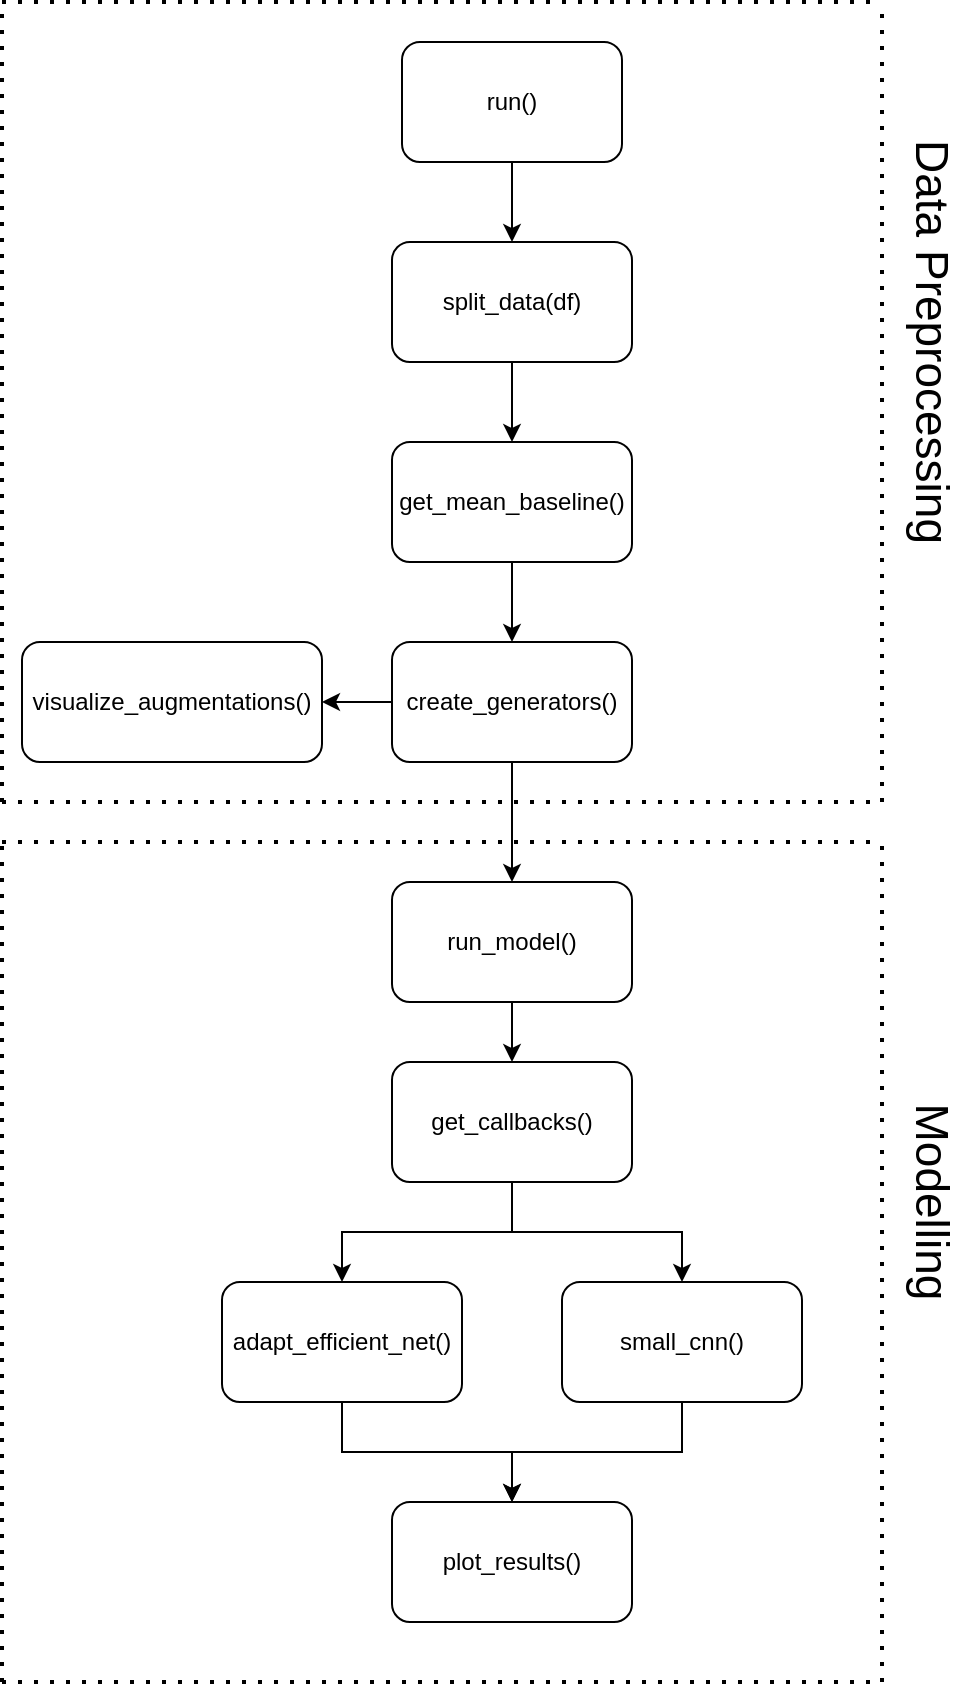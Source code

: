 <mxfile version="13.7.9" type="device"><diagram id="1RaxXPUDDDdpjWn7vl8Z" name="Seite-1"><mxGraphModel dx="1899" dy="792" grid="1" gridSize="10" guides="1" tooltips="1" connect="1" arrows="1" fold="1" page="1" pageScale="1" pageWidth="827" pageHeight="1169" math="0" shadow="0"><root><mxCell id="0"/><mxCell id="1" parent="0"/><mxCell id="1TwACKfhIlemzsUj5eL_-41" style="edgeStyle=orthogonalEdgeStyle;rounded=0;orthogonalLoop=1;jettySize=auto;html=1;fontSize=23;" edge="1" parent="1" source="1TwACKfhIlemzsUj5eL_-1" target="1TwACKfhIlemzsUj5eL_-2"><mxGeometry relative="1" as="geometry"/></mxCell><mxCell id="1TwACKfhIlemzsUj5eL_-1" value="run()" style="rounded=1;whiteSpace=wrap;html=1;" vertex="1" parent="1"><mxGeometry x="100" y="130" width="110" height="60" as="geometry"/></mxCell><mxCell id="1TwACKfhIlemzsUj5eL_-42" style="edgeStyle=orthogonalEdgeStyle;rounded=0;orthogonalLoop=1;jettySize=auto;html=1;fontSize=23;" edge="1" parent="1" source="1TwACKfhIlemzsUj5eL_-2" target="1TwACKfhIlemzsUj5eL_-3"><mxGeometry relative="1" as="geometry"/></mxCell><mxCell id="1TwACKfhIlemzsUj5eL_-2" value="split_data(df)" style="rounded=1;whiteSpace=wrap;html=1;" vertex="1" parent="1"><mxGeometry x="95" y="230" width="120" height="60" as="geometry"/></mxCell><mxCell id="1TwACKfhIlemzsUj5eL_-43" style="edgeStyle=orthogonalEdgeStyle;rounded=0;orthogonalLoop=1;jettySize=auto;html=1;fontSize=23;" edge="1" parent="1" source="1TwACKfhIlemzsUj5eL_-3" target="1TwACKfhIlemzsUj5eL_-4"><mxGeometry relative="1" as="geometry"/></mxCell><mxCell id="1TwACKfhIlemzsUj5eL_-3" value="get_mean_baseline()" style="rounded=1;whiteSpace=wrap;html=1;" vertex="1" parent="1"><mxGeometry x="95" y="330" width="120" height="60" as="geometry"/></mxCell><mxCell id="1TwACKfhIlemzsUj5eL_-44" style="edgeStyle=orthogonalEdgeStyle;rounded=0;orthogonalLoop=1;jettySize=auto;html=1;fontSize=23;" edge="1" parent="1" source="1TwACKfhIlemzsUj5eL_-4" target="1TwACKfhIlemzsUj5eL_-5"><mxGeometry relative="1" as="geometry"/></mxCell><mxCell id="1TwACKfhIlemzsUj5eL_-45" style="edgeStyle=orthogonalEdgeStyle;rounded=0;orthogonalLoop=1;jettySize=auto;html=1;fontSize=23;" edge="1" parent="1" source="1TwACKfhIlemzsUj5eL_-4" target="1TwACKfhIlemzsUj5eL_-6"><mxGeometry relative="1" as="geometry"/></mxCell><mxCell id="1TwACKfhIlemzsUj5eL_-4" value="create_generators()" style="rounded=1;whiteSpace=wrap;html=1;" vertex="1" parent="1"><mxGeometry x="95" y="430" width="120" height="60" as="geometry"/></mxCell><mxCell id="1TwACKfhIlemzsUj5eL_-5" value="visualize_augmentations()" style="rounded=1;whiteSpace=wrap;html=1;" vertex="1" parent="1"><mxGeometry x="-90" y="430" width="150" height="60" as="geometry"/></mxCell><mxCell id="1TwACKfhIlemzsUj5eL_-46" style="edgeStyle=orthogonalEdgeStyle;rounded=0;orthogonalLoop=1;jettySize=auto;html=1;fontSize=23;" edge="1" parent="1" source="1TwACKfhIlemzsUj5eL_-6" target="1TwACKfhIlemzsUj5eL_-12"><mxGeometry relative="1" as="geometry"/></mxCell><mxCell id="1TwACKfhIlemzsUj5eL_-6" value="run_model()" style="rounded=1;whiteSpace=wrap;html=1;" vertex="1" parent="1"><mxGeometry x="95" y="550" width="120" height="60" as="geometry"/></mxCell><mxCell id="1TwACKfhIlemzsUj5eL_-7" value="plot_results()" style="rounded=1;whiteSpace=wrap;html=1;" vertex="1" parent="1"><mxGeometry x="95" y="860" width="120" height="60" as="geometry"/></mxCell><mxCell id="1TwACKfhIlemzsUj5eL_-49" style="edgeStyle=orthogonalEdgeStyle;rounded=0;orthogonalLoop=1;jettySize=auto;html=1;fontSize=23;" edge="1" parent="1" source="1TwACKfhIlemzsUj5eL_-10" target="1TwACKfhIlemzsUj5eL_-7"><mxGeometry relative="1" as="geometry"/></mxCell><mxCell id="1TwACKfhIlemzsUj5eL_-10" value="adapt_efficient_net()" style="rounded=1;whiteSpace=wrap;html=1;" vertex="1" parent="1"><mxGeometry x="10" y="750" width="120" height="60" as="geometry"/></mxCell><mxCell id="1TwACKfhIlemzsUj5eL_-47" style="edgeStyle=orthogonalEdgeStyle;rounded=0;orthogonalLoop=1;jettySize=auto;html=1;fontSize=23;" edge="1" parent="1" source="1TwACKfhIlemzsUj5eL_-12" target="1TwACKfhIlemzsUj5eL_-10"><mxGeometry relative="1" as="geometry"/></mxCell><mxCell id="1TwACKfhIlemzsUj5eL_-48" style="edgeStyle=orthogonalEdgeStyle;rounded=0;orthogonalLoop=1;jettySize=auto;html=1;fontSize=23;" edge="1" parent="1" source="1TwACKfhIlemzsUj5eL_-12" target="1TwACKfhIlemzsUj5eL_-11"><mxGeometry relative="1" as="geometry"/></mxCell><mxCell id="1TwACKfhIlemzsUj5eL_-12" value="get_callbacks()" style="rounded=1;whiteSpace=wrap;html=1;" vertex="1" parent="1"><mxGeometry x="95" y="640" width="120" height="60" as="geometry"/></mxCell><mxCell id="1TwACKfhIlemzsUj5eL_-50" style="edgeStyle=orthogonalEdgeStyle;rounded=0;orthogonalLoop=1;jettySize=auto;html=1;fontSize=23;" edge="1" parent="1" source="1TwACKfhIlemzsUj5eL_-11" target="1TwACKfhIlemzsUj5eL_-7"><mxGeometry relative="1" as="geometry"/></mxCell><mxCell id="1TwACKfhIlemzsUj5eL_-11" value="&lt;span style=&quot;font-weight: normal&quot;&gt;small_cnn()&lt;/span&gt;" style="rounded=1;whiteSpace=wrap;html=1;fontStyle=1" vertex="1" parent="1"><mxGeometry x="180" y="750" width="120" height="60" as="geometry"/></mxCell><mxCell id="1TwACKfhIlemzsUj5eL_-31" value="" style="endArrow=none;dashed=1;html=1;dashPattern=1 3;strokeWidth=2;" edge="1" parent="1"><mxGeometry width="50" height="50" relative="1" as="geometry"><mxPoint x="340" y="510" as="sourcePoint"/><mxPoint x="340" y="110" as="targetPoint"/></mxGeometry></mxCell><mxCell id="1TwACKfhIlemzsUj5eL_-32" value="" style="endArrow=none;dashed=1;html=1;dashPattern=1 3;strokeWidth=2;" edge="1" parent="1"><mxGeometry width="50" height="50" relative="1" as="geometry"><mxPoint x="-100" y="110" as="sourcePoint"/><mxPoint x="340" y="110" as="targetPoint"/></mxGeometry></mxCell><mxCell id="1TwACKfhIlemzsUj5eL_-33" value="" style="endArrow=none;dashed=1;html=1;dashPattern=1 3;strokeWidth=2;" edge="1" parent="1"><mxGeometry width="50" height="50" relative="1" as="geometry"><mxPoint x="-100" y="510" as="sourcePoint"/><mxPoint x="340" y="510" as="targetPoint"/></mxGeometry></mxCell><mxCell id="1TwACKfhIlemzsUj5eL_-34" value="" style="endArrow=none;dashed=1;html=1;dashPattern=1 3;strokeWidth=2;" edge="1" parent="1"><mxGeometry width="50" height="50" relative="1" as="geometry"><mxPoint x="-100" y="510" as="sourcePoint"/><mxPoint x="-100" y="110" as="targetPoint"/></mxGeometry></mxCell><mxCell id="1TwACKfhIlemzsUj5eL_-35" value="" style="endArrow=none;dashed=1;html=1;dashPattern=1 3;strokeWidth=2;" edge="1" parent="1"><mxGeometry width="50" height="50" relative="1" as="geometry"><mxPoint x="340" y="950" as="sourcePoint"/><mxPoint x="340" y="530" as="targetPoint"/></mxGeometry></mxCell><mxCell id="1TwACKfhIlemzsUj5eL_-36" value="" style="endArrow=none;dashed=1;html=1;dashPattern=1 3;strokeWidth=2;" edge="1" parent="1"><mxGeometry width="50" height="50" relative="1" as="geometry"><mxPoint x="-100" y="950" as="sourcePoint"/><mxPoint x="-100" y="530" as="targetPoint"/></mxGeometry></mxCell><mxCell id="1TwACKfhIlemzsUj5eL_-37" value="" style="endArrow=none;dashed=1;html=1;dashPattern=1 3;strokeWidth=2;" edge="1" parent="1"><mxGeometry width="50" height="50" relative="1" as="geometry"><mxPoint x="-100" y="530" as="sourcePoint"/><mxPoint x="340" y="530" as="targetPoint"/></mxGeometry></mxCell><mxCell id="1TwACKfhIlemzsUj5eL_-38" value="" style="endArrow=none;dashed=1;html=1;dashPattern=1 3;strokeWidth=2;" edge="1" parent="1"><mxGeometry width="50" height="50" relative="1" as="geometry"><mxPoint x="-100" y="950" as="sourcePoint"/><mxPoint x="340" y="950" as="targetPoint"/></mxGeometry></mxCell><mxCell id="1TwACKfhIlemzsUj5eL_-39" value="Data Preprocessing" style="text;html=1;strokeColor=none;fillColor=none;align=center;verticalAlign=middle;whiteSpace=wrap;rounded=0;rotation=90;fontSize=23;" vertex="1" parent="1"><mxGeometry x="260" y="270" width="210" height="20" as="geometry"/></mxCell><mxCell id="1TwACKfhIlemzsUj5eL_-40" value="Modelling" style="text;html=1;strokeColor=none;fillColor=none;align=center;verticalAlign=middle;whiteSpace=wrap;rounded=0;rotation=90;fontSize=23;" vertex="1" parent="1"><mxGeometry x="260" y="700" width="210" height="20" as="geometry"/></mxCell></root></mxGraphModel></diagram></mxfile>
